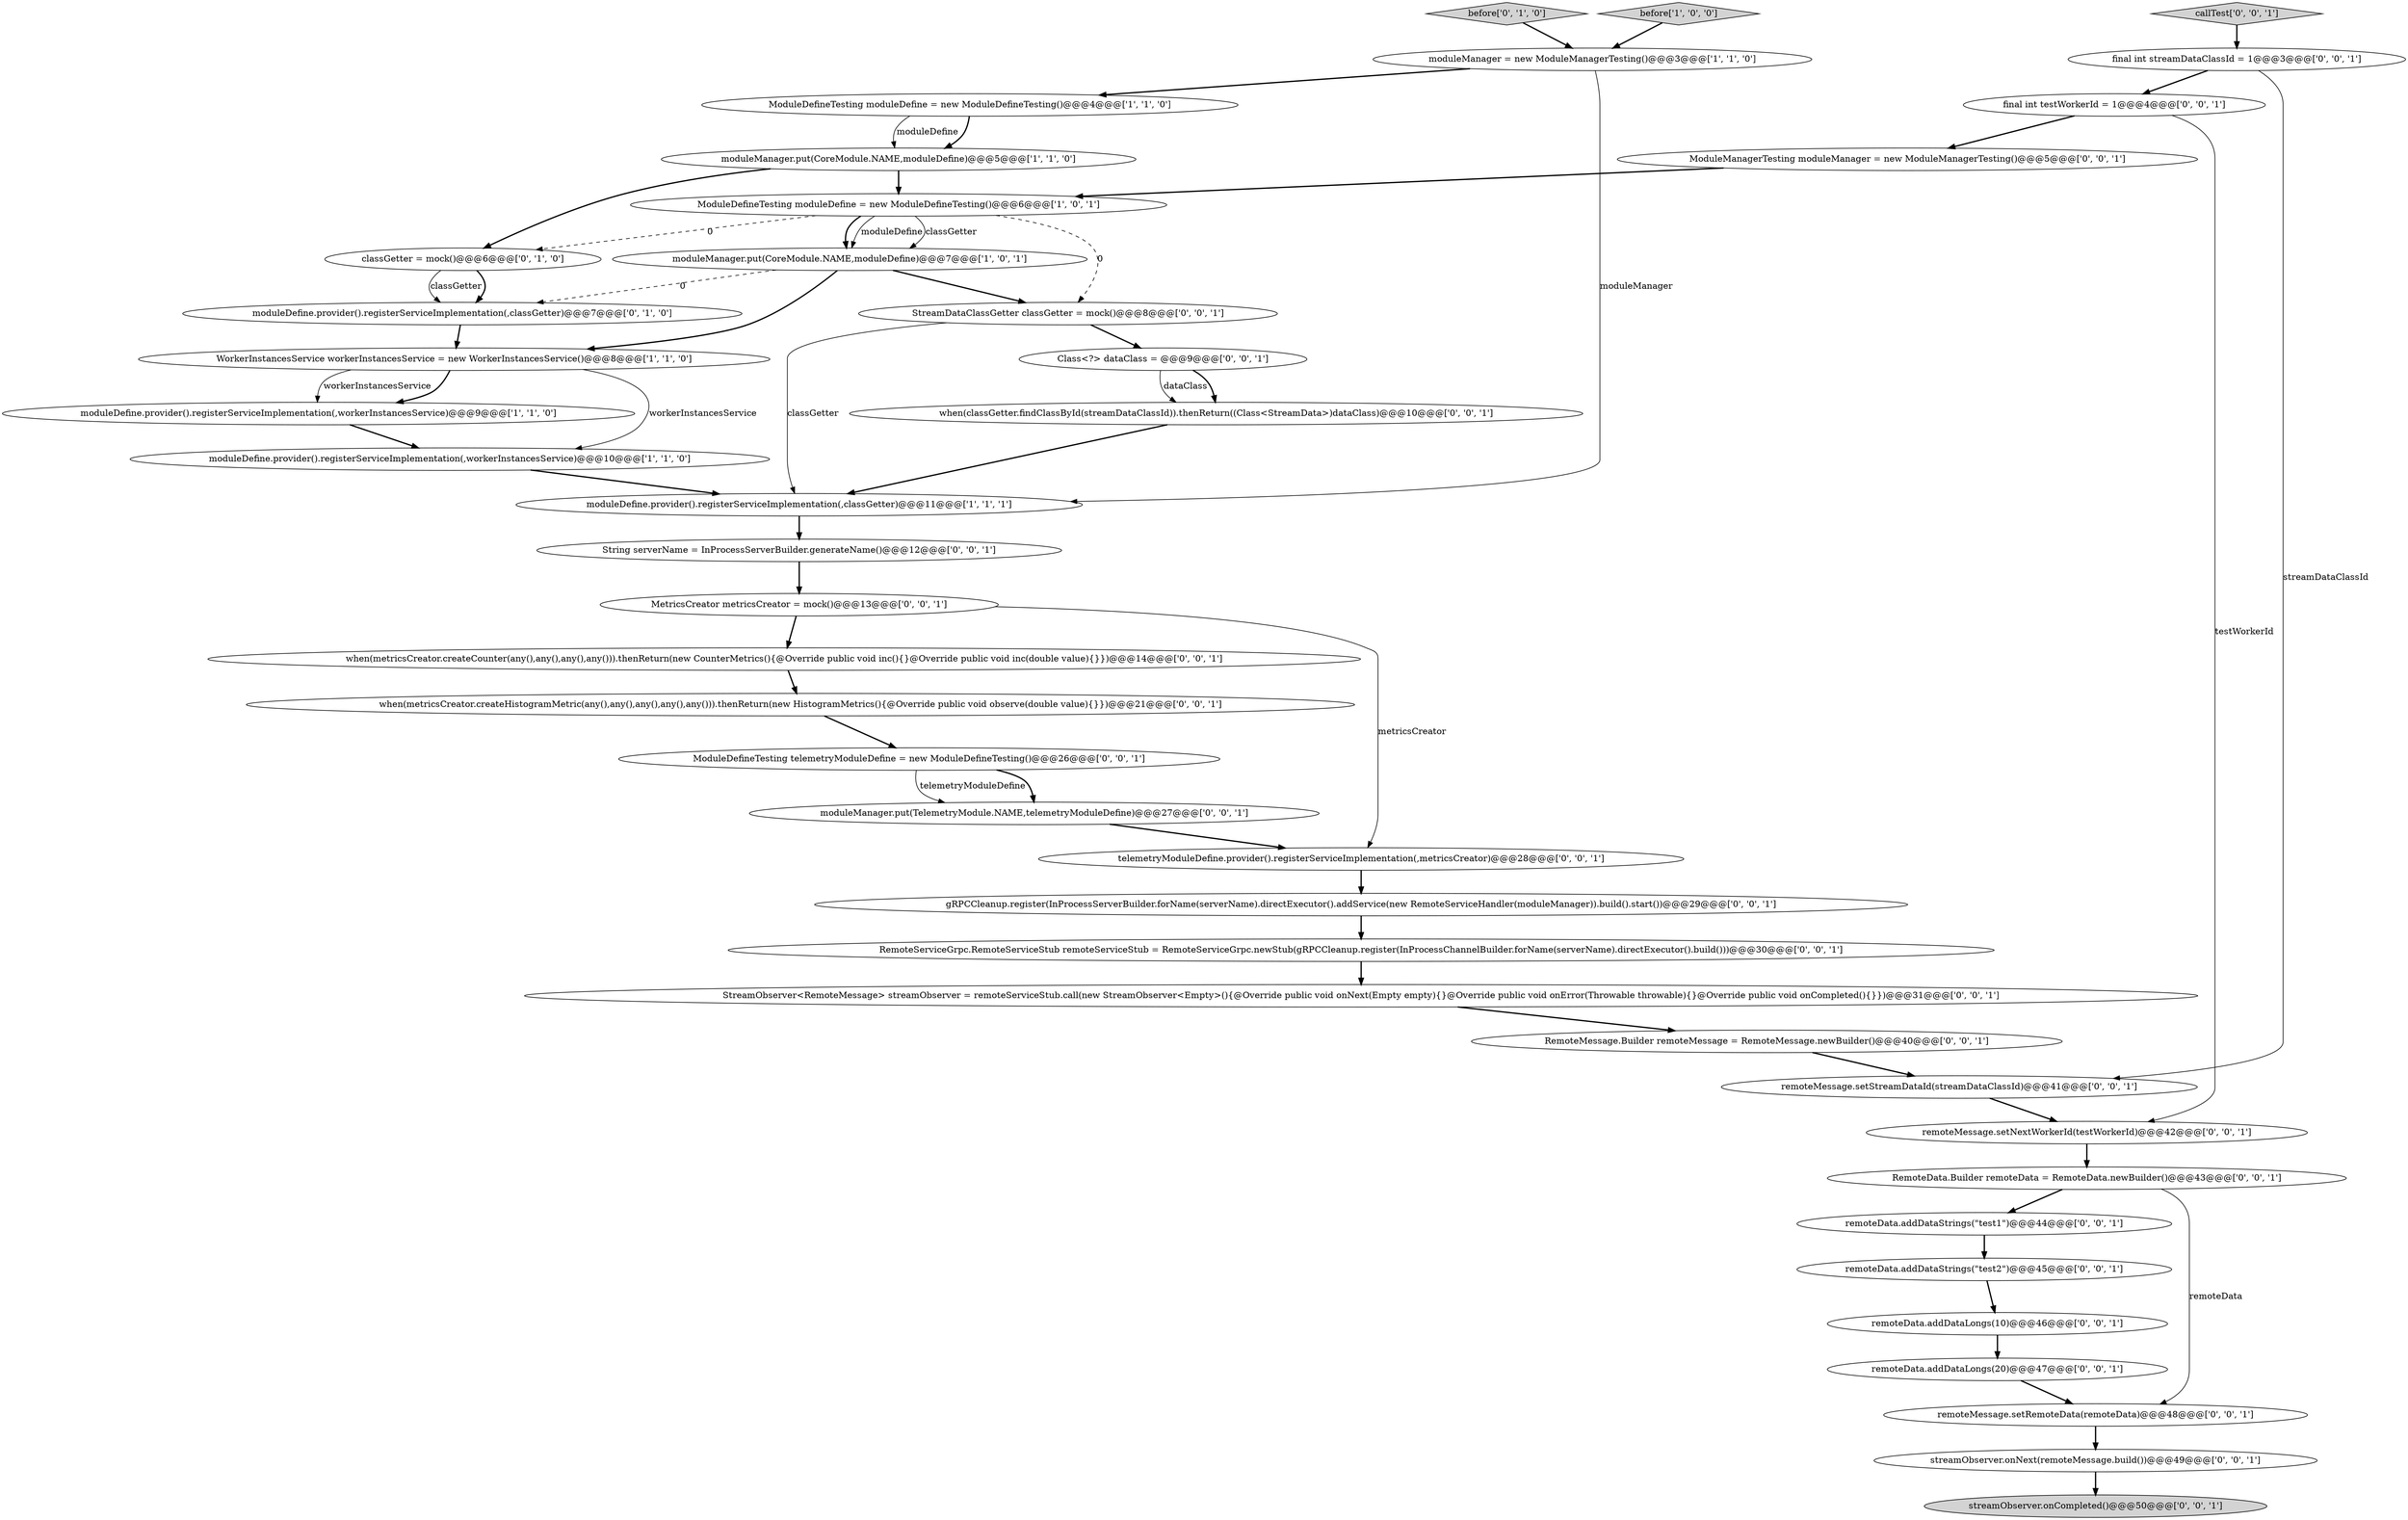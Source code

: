 digraph {
26 [style = filled, label = "when(metricsCreator.createHistogramMetric(any(),any(),any(),any(),any())).thenReturn(new HistogramMetrics(){@Override public void observe(double value){}})@@@21@@@['0', '0', '1']", fillcolor = white, shape = ellipse image = "AAA0AAABBB3BBB"];
8 [style = filled, label = "moduleManager.put(CoreModule.NAME,moduleDefine)@@@7@@@['1', '0', '1']", fillcolor = white, shape = ellipse image = "AAA0AAABBB1BBB"];
36 [style = filled, label = "remoteMessage.setNextWorkerId(testWorkerId)@@@42@@@['0', '0', '1']", fillcolor = white, shape = ellipse image = "AAA0AAABBB3BBB"];
1 [style = filled, label = "ModuleDefineTesting moduleDefine = new ModuleDefineTesting()@@@6@@@['1', '0', '1']", fillcolor = white, shape = ellipse image = "AAA0AAABBB1BBB"];
33 [style = filled, label = "streamObserver.onCompleted()@@@50@@@['0', '0', '1']", fillcolor = lightgray, shape = ellipse image = "AAA0AAABBB3BBB"];
17 [style = filled, label = "moduleManager.put(TelemetryModule.NAME,telemetryModuleDefine)@@@27@@@['0', '0', '1']", fillcolor = white, shape = ellipse image = "AAA0AAABBB3BBB"];
9 [style = filled, label = "moduleDefine.provider().registerServiceImplementation(,classGetter)@@@11@@@['1', '1', '1']", fillcolor = white, shape = ellipse image = "AAA0AAABBB1BBB"];
25 [style = filled, label = "StreamDataClassGetter classGetter = mock()@@@8@@@['0', '0', '1']", fillcolor = white, shape = ellipse image = "AAA0AAABBB3BBB"];
40 [style = filled, label = "when(metricsCreator.createCounter(any(),any(),any(),any())).thenReturn(new CounterMetrics(){@Override public void inc(){}@Override public void inc(double value){}})@@@14@@@['0', '0', '1']", fillcolor = white, shape = ellipse image = "AAA0AAABBB3BBB"];
6 [style = filled, label = "moduleDefine.provider().registerServiceImplementation(,workerInstancesService)@@@9@@@['1', '1', '0']", fillcolor = white, shape = ellipse image = "AAA0AAABBB1BBB"];
34 [style = filled, label = "callTest['0', '0', '1']", fillcolor = lightgray, shape = diamond image = "AAA0AAABBB3BBB"];
31 [style = filled, label = "RemoteData.Builder remoteData = RemoteData.newBuilder()@@@43@@@['0', '0', '1']", fillcolor = white, shape = ellipse image = "AAA0AAABBB3BBB"];
32 [style = filled, label = "ModuleManagerTesting moduleManager = new ModuleManagerTesting()@@@5@@@['0', '0', '1']", fillcolor = white, shape = ellipse image = "AAA0AAABBB3BBB"];
18 [style = filled, label = "gRPCCleanup.register(InProcessServerBuilder.forName(serverName).directExecutor().addService(new RemoteServiceHandler(moduleManager)).build().start())@@@29@@@['0', '0', '1']", fillcolor = white, shape = ellipse image = "AAA0AAABBB3BBB"];
35 [style = filled, label = "Class<?> dataClass = @@@9@@@['0', '0', '1']", fillcolor = white, shape = ellipse image = "AAA0AAABBB3BBB"];
38 [style = filled, label = "final int testWorkerId = 1@@@4@@@['0', '0', '1']", fillcolor = white, shape = ellipse image = "AAA0AAABBB3BBB"];
13 [style = filled, label = "telemetryModuleDefine.provider().registerServiceImplementation(,metricsCreator)@@@28@@@['0', '0', '1']", fillcolor = white, shape = ellipse image = "AAA0AAABBB3BBB"];
30 [style = filled, label = "RemoteMessage.Builder remoteMessage = RemoteMessage.newBuilder()@@@40@@@['0', '0', '1']", fillcolor = white, shape = ellipse image = "AAA0AAABBB3BBB"];
2 [style = filled, label = "before['1', '0', '0']", fillcolor = lightgray, shape = diamond image = "AAA0AAABBB1BBB"];
37 [style = filled, label = "RemoteServiceGrpc.RemoteServiceStub remoteServiceStub = RemoteServiceGrpc.newStub(gRPCCleanup.register(InProcessChannelBuilder.forName(serverName).directExecutor().build()))@@@30@@@['0', '0', '1']", fillcolor = white, shape = ellipse image = "AAA0AAABBB3BBB"];
0 [style = filled, label = "moduleDefine.provider().registerServiceImplementation(,workerInstancesService)@@@10@@@['1', '1', '0']", fillcolor = white, shape = ellipse image = "AAA0AAABBB1BBB"];
4 [style = filled, label = "WorkerInstancesService workerInstancesService = new WorkerInstancesService()@@@8@@@['1', '1', '0']", fillcolor = white, shape = ellipse image = "AAA0AAABBB1BBB"];
14 [style = filled, label = "final int streamDataClassId = 1@@@3@@@['0', '0', '1']", fillcolor = white, shape = ellipse image = "AAA0AAABBB3BBB"];
11 [style = filled, label = "moduleDefine.provider().registerServiceImplementation(,classGetter)@@@7@@@['0', '1', '0']", fillcolor = white, shape = ellipse image = "AAA1AAABBB2BBB"];
7 [style = filled, label = "moduleManager.put(CoreModule.NAME,moduleDefine)@@@5@@@['1', '1', '0']", fillcolor = white, shape = ellipse image = "AAA0AAABBB1BBB"];
27 [style = filled, label = "remoteData.addDataStrings(\"test2\")@@@45@@@['0', '0', '1']", fillcolor = white, shape = ellipse image = "AAA0AAABBB3BBB"];
24 [style = filled, label = "when(classGetter.findClassById(streamDataClassId)).thenReturn((Class<StreamData>)dataClass)@@@10@@@['0', '0', '1']", fillcolor = white, shape = ellipse image = "AAA0AAABBB3BBB"];
15 [style = filled, label = "remoteData.addDataStrings(\"test1\")@@@44@@@['0', '0', '1']", fillcolor = white, shape = ellipse image = "AAA0AAABBB3BBB"];
16 [style = filled, label = "StreamObserver<RemoteMessage> streamObserver = remoteServiceStub.call(new StreamObserver<Empty>(){@Override public void onNext(Empty empty){}@Override public void onError(Throwable throwable){}@Override public void onCompleted(){}})@@@31@@@['0', '0', '1']", fillcolor = white, shape = ellipse image = "AAA0AAABBB3BBB"];
10 [style = filled, label = "classGetter = mock()@@@6@@@['0', '1', '0']", fillcolor = white, shape = ellipse image = "AAA1AAABBB2BBB"];
21 [style = filled, label = "remoteMessage.setRemoteData(remoteData)@@@48@@@['0', '0', '1']", fillcolor = white, shape = ellipse image = "AAA0AAABBB3BBB"];
23 [style = filled, label = "ModuleDefineTesting telemetryModuleDefine = new ModuleDefineTesting()@@@26@@@['0', '0', '1']", fillcolor = white, shape = ellipse image = "AAA0AAABBB3BBB"];
29 [style = filled, label = "remoteData.addDataLongs(10)@@@46@@@['0', '0', '1']", fillcolor = white, shape = ellipse image = "AAA0AAABBB3BBB"];
20 [style = filled, label = "remoteData.addDataLongs(20)@@@47@@@['0', '0', '1']", fillcolor = white, shape = ellipse image = "AAA0AAABBB3BBB"];
3 [style = filled, label = "ModuleDefineTesting moduleDefine = new ModuleDefineTesting()@@@4@@@['1', '1', '0']", fillcolor = white, shape = ellipse image = "AAA0AAABBB1BBB"];
12 [style = filled, label = "before['0', '1', '0']", fillcolor = lightgray, shape = diamond image = "AAA0AAABBB2BBB"];
39 [style = filled, label = "MetricsCreator metricsCreator = mock()@@@13@@@['0', '0', '1']", fillcolor = white, shape = ellipse image = "AAA0AAABBB3BBB"];
28 [style = filled, label = "remoteMessage.setStreamDataId(streamDataClassId)@@@41@@@['0', '0', '1']", fillcolor = white, shape = ellipse image = "AAA0AAABBB3BBB"];
22 [style = filled, label = "String serverName = InProcessServerBuilder.generateName()@@@12@@@['0', '0', '1']", fillcolor = white, shape = ellipse image = "AAA0AAABBB3BBB"];
19 [style = filled, label = "streamObserver.onNext(remoteMessage.build())@@@49@@@['0', '0', '1']", fillcolor = white, shape = ellipse image = "AAA0AAABBB3BBB"];
5 [style = filled, label = "moduleManager = new ModuleManagerTesting()@@@3@@@['1', '1', '0']", fillcolor = white, shape = ellipse image = "AAA0AAABBB1BBB"];
9->22 [style = bold, label=""];
4->6 [style = bold, label=""];
38->32 [style = bold, label=""];
1->25 [style = dashed, label="0"];
14->38 [style = bold, label=""];
11->4 [style = bold, label=""];
8->11 [style = dashed, label="0"];
8->4 [style = bold, label=""];
39->13 [style = solid, label="metricsCreator"];
7->10 [style = bold, label=""];
4->0 [style = solid, label="workerInstancesService"];
2->5 [style = bold, label=""];
5->9 [style = solid, label="moduleManager"];
6->0 [style = bold, label=""];
35->24 [style = solid, label="dataClass"];
1->8 [style = bold, label=""];
0->9 [style = bold, label=""];
14->28 [style = solid, label="streamDataClassId"];
1->8 [style = solid, label="moduleDefine"];
10->11 [style = bold, label=""];
10->11 [style = solid, label="classGetter"];
3->7 [style = bold, label=""];
19->33 [style = bold, label=""];
13->18 [style = bold, label=""];
40->26 [style = bold, label=""];
32->1 [style = bold, label=""];
27->29 [style = bold, label=""];
4->6 [style = solid, label="workerInstancesService"];
15->27 [style = bold, label=""];
20->21 [style = bold, label=""];
12->5 [style = bold, label=""];
23->17 [style = solid, label="telemetryModuleDefine"];
21->19 [style = bold, label=""];
3->7 [style = solid, label="moduleDefine"];
28->36 [style = bold, label=""];
25->35 [style = bold, label=""];
36->31 [style = bold, label=""];
17->13 [style = bold, label=""];
38->36 [style = solid, label="testWorkerId"];
8->25 [style = bold, label=""];
31->21 [style = solid, label="remoteData"];
1->10 [style = dashed, label="0"];
24->9 [style = bold, label=""];
18->37 [style = bold, label=""];
30->28 [style = bold, label=""];
26->23 [style = bold, label=""];
1->8 [style = solid, label="classGetter"];
39->40 [style = bold, label=""];
25->9 [style = solid, label="classGetter"];
5->3 [style = bold, label=""];
7->1 [style = bold, label=""];
16->30 [style = bold, label=""];
31->15 [style = bold, label=""];
35->24 [style = bold, label=""];
23->17 [style = bold, label=""];
34->14 [style = bold, label=""];
37->16 [style = bold, label=""];
29->20 [style = bold, label=""];
22->39 [style = bold, label=""];
}
